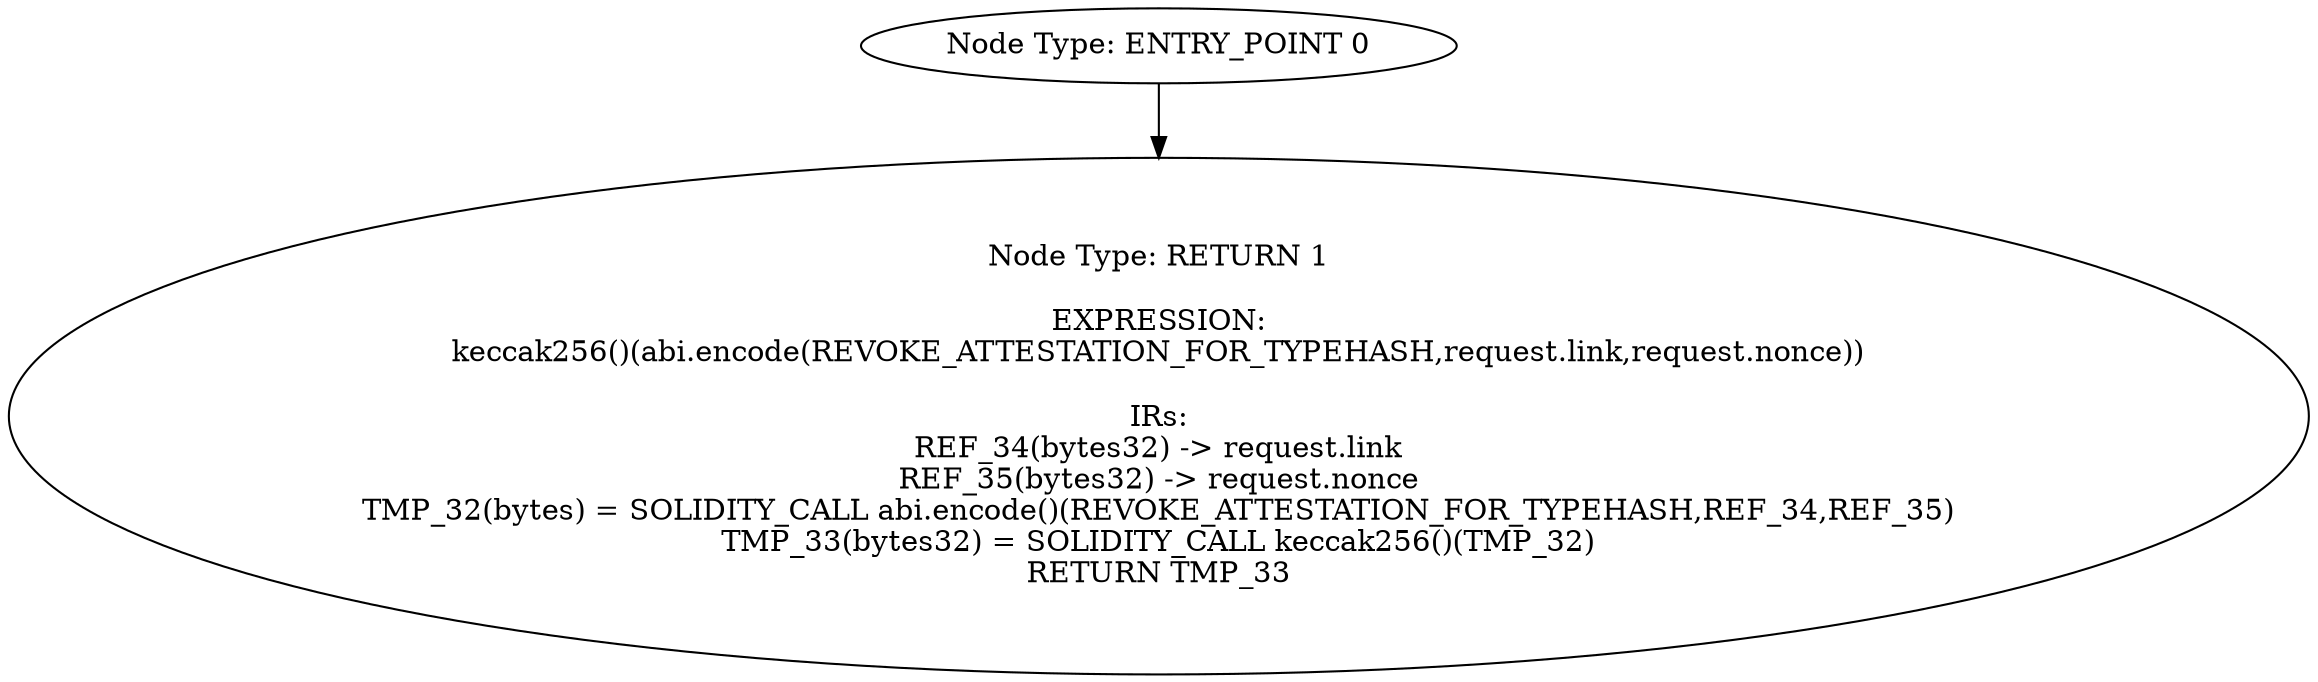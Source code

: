 digraph{
0[label="Node Type: ENTRY_POINT 0
"];
0->1;
1[label="Node Type: RETURN 1

EXPRESSION:
keccak256()(abi.encode(REVOKE_ATTESTATION_FOR_TYPEHASH,request.link,request.nonce))

IRs:
REF_34(bytes32) -> request.link
REF_35(bytes32) -> request.nonce
TMP_32(bytes) = SOLIDITY_CALL abi.encode()(REVOKE_ATTESTATION_FOR_TYPEHASH,REF_34,REF_35)
TMP_33(bytes32) = SOLIDITY_CALL keccak256()(TMP_32)
RETURN TMP_33"];
}
